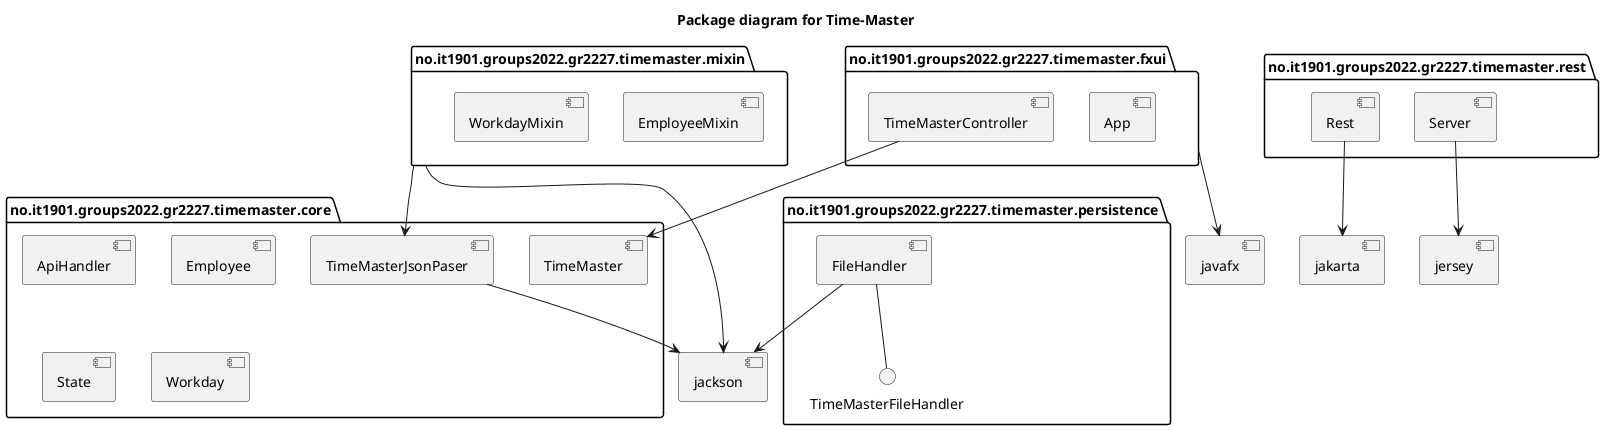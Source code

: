 @startuml Time Master

title Package diagram for Time-Master
package "no.it1901.groups2022.gr2227.timemaster.core" as "core" {
  component ApiHandler
  component Employee
  component TimeMasterJsonPaser
  component State
  component TimeMaster
  component Workday
}

package "no.it1901.groups2022.gr2227.timemaster.fxui" as "fxui" {
  component App
  component TimeMasterController
}

package "no.it1901.groups2022.gr2227.timemaster.mixin" as "mixin" {
  component EmployeeMixin
  component WorkdayMixin
}

package "no.it1901.groups2022.gr2227.timemaster.persistence" as "pers" {
  interface TimeMasterFileHandler as TFH
  component FileHandler
  FileHandler -- TFH
}

package "no.it1901.groups2022.gr2227.timemaster.rest" as "rest" {
  component Rest
  component Server
}


component javafx 
component jakarta
component jackson
component jersey

fxui --> javafx
TimeMasterController --> TimeMaster
Rest --> jakarta
FileHandler --> jackson
TimeMasterJsonPaser --> jackson
mixin --> TimeMasterJsonPaser
mixin --> jackson
Server --> jersey






@enduml
